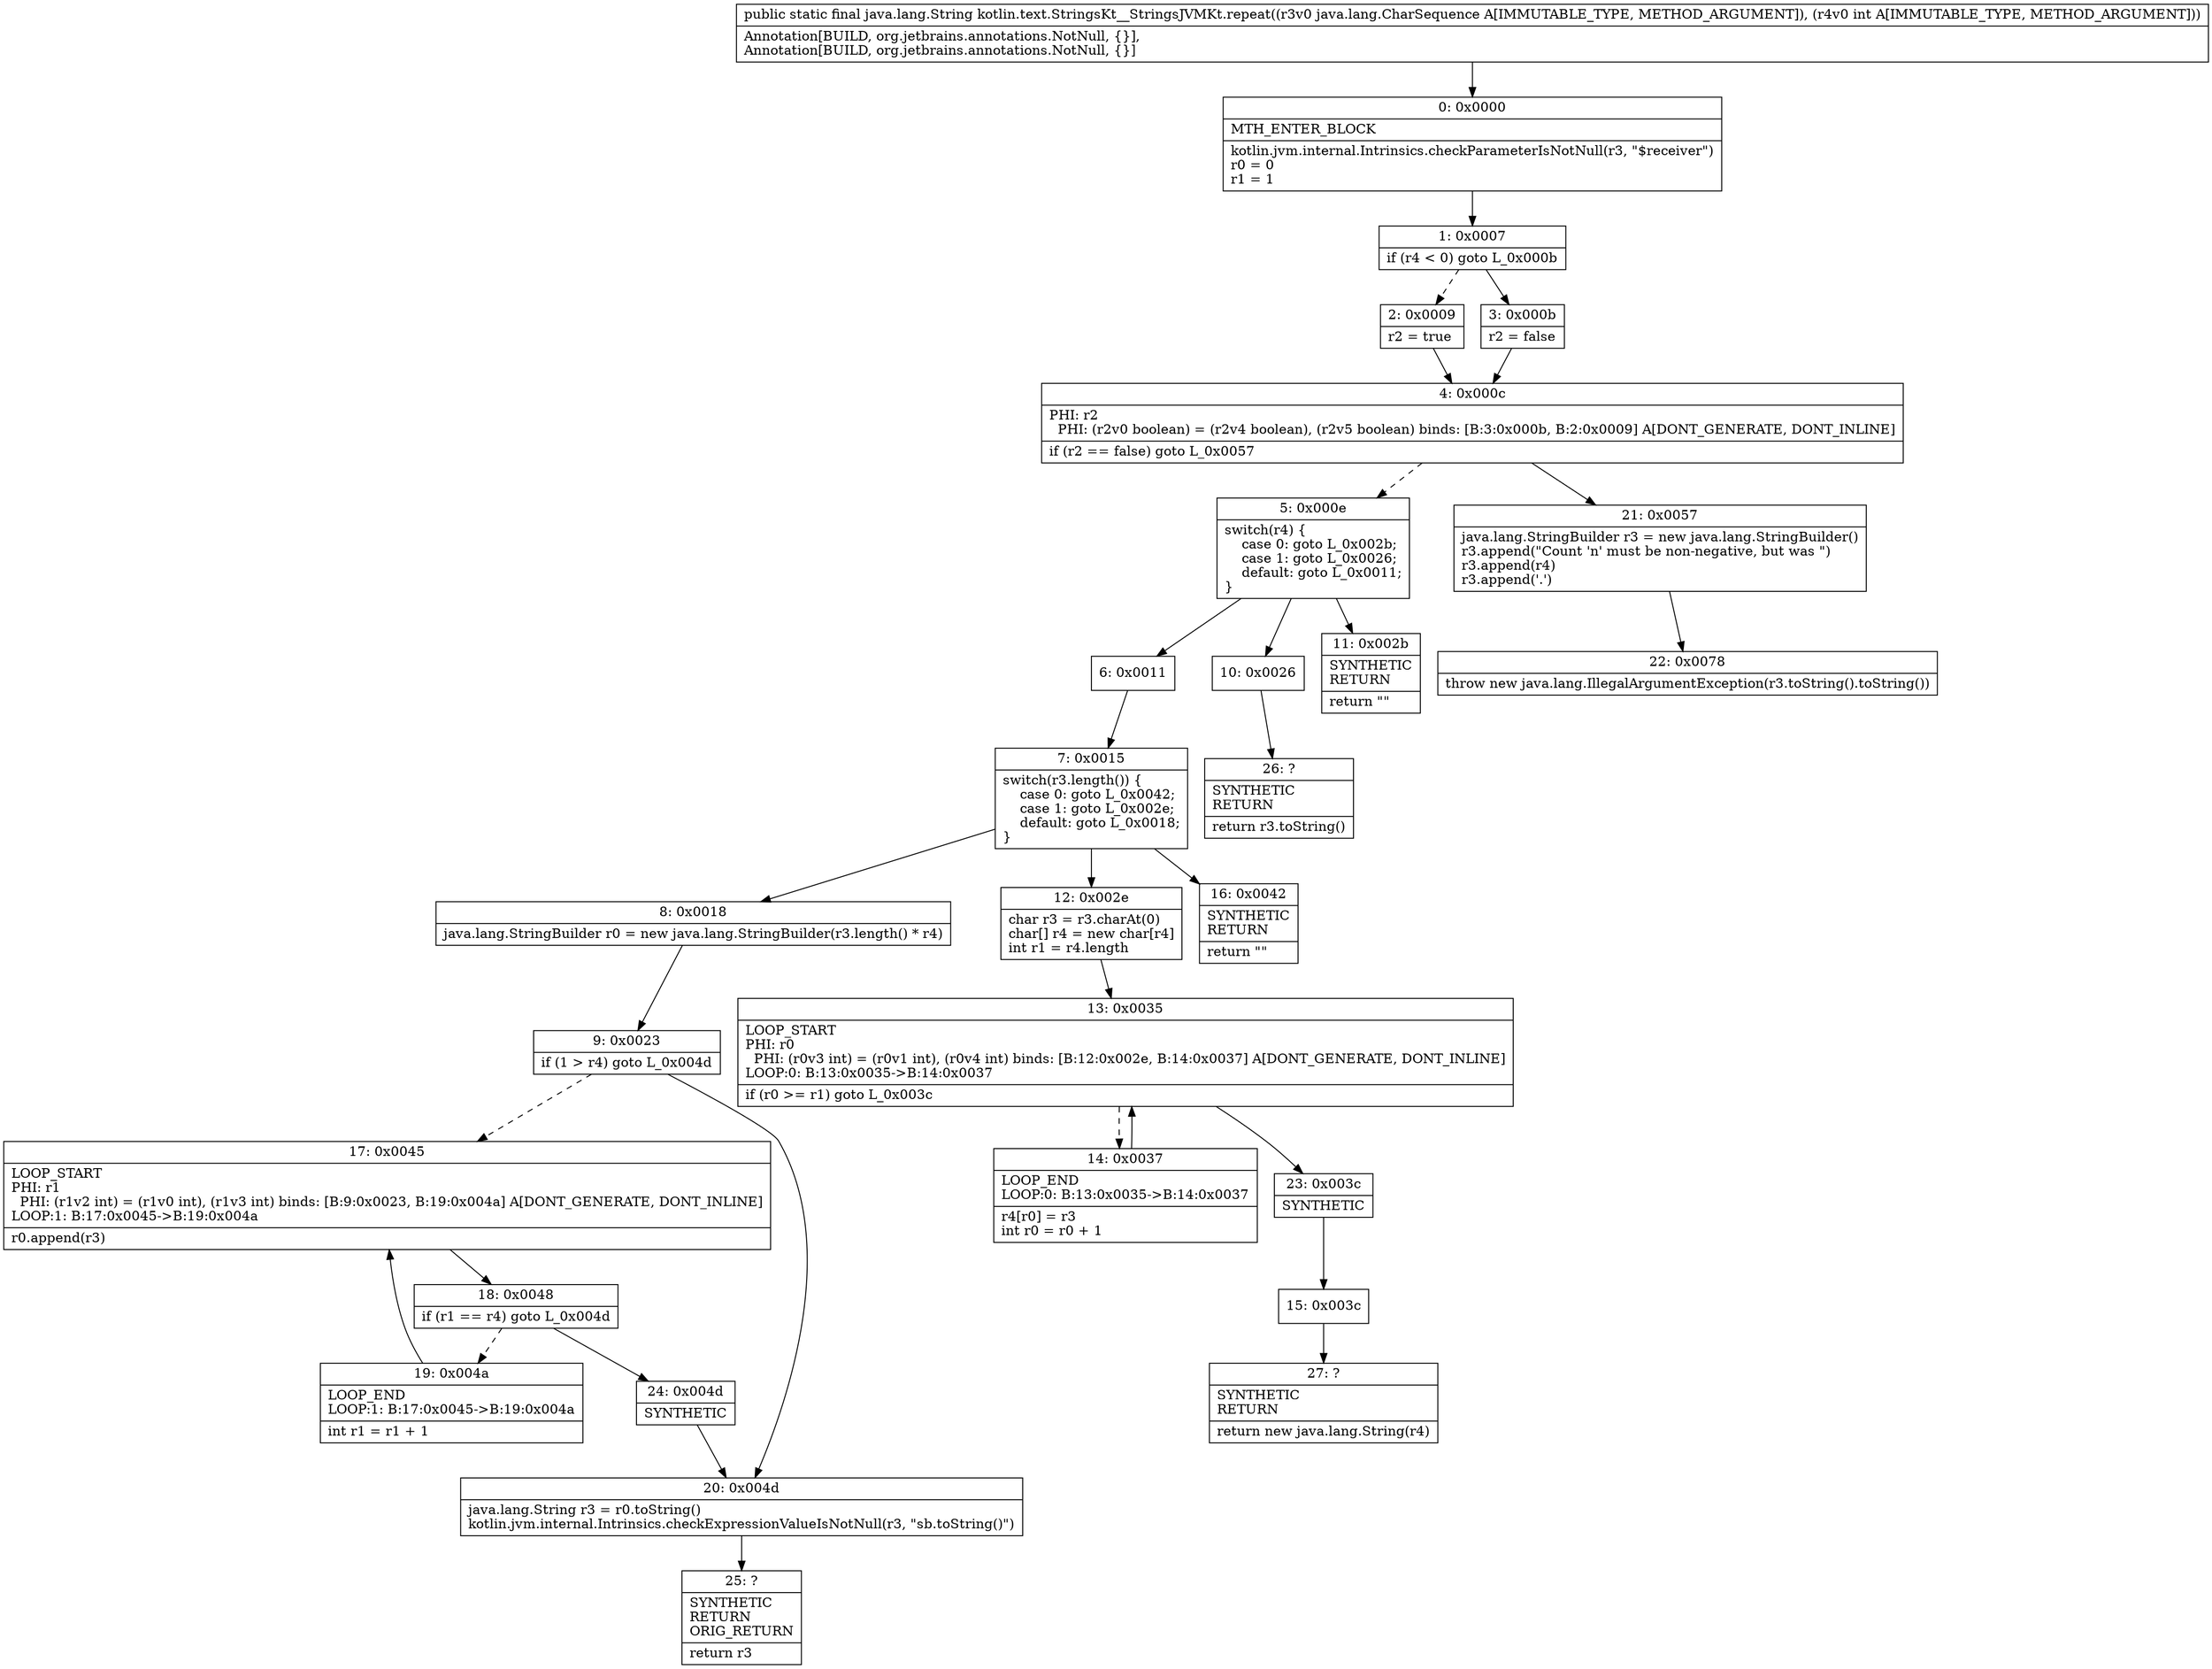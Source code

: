 digraph "CFG forkotlin.text.StringsKt__StringsJVMKt.repeat(Ljava\/lang\/CharSequence;I)Ljava\/lang\/String;" {
Node_0 [shape=record,label="{0\:\ 0x0000|MTH_ENTER_BLOCK\l|kotlin.jvm.internal.Intrinsics.checkParameterIsNotNull(r3, \"$receiver\")\lr0 = 0\lr1 = 1\l}"];
Node_1 [shape=record,label="{1\:\ 0x0007|if (r4 \< 0) goto L_0x000b\l}"];
Node_2 [shape=record,label="{2\:\ 0x0009|r2 = true\l}"];
Node_3 [shape=record,label="{3\:\ 0x000b|r2 = false\l}"];
Node_4 [shape=record,label="{4\:\ 0x000c|PHI: r2 \l  PHI: (r2v0 boolean) = (r2v4 boolean), (r2v5 boolean) binds: [B:3:0x000b, B:2:0x0009] A[DONT_GENERATE, DONT_INLINE]\l|if (r2 == false) goto L_0x0057\l}"];
Node_5 [shape=record,label="{5\:\ 0x000e|switch(r4) \{\l    case 0: goto L_0x002b;\l    case 1: goto L_0x0026;\l    default: goto L_0x0011;\l\}\l}"];
Node_6 [shape=record,label="{6\:\ 0x0011}"];
Node_7 [shape=record,label="{7\:\ 0x0015|switch(r3.length()) \{\l    case 0: goto L_0x0042;\l    case 1: goto L_0x002e;\l    default: goto L_0x0018;\l\}\l}"];
Node_8 [shape=record,label="{8\:\ 0x0018|java.lang.StringBuilder r0 = new java.lang.StringBuilder(r3.length() * r4)\l}"];
Node_9 [shape=record,label="{9\:\ 0x0023|if (1 \> r4) goto L_0x004d\l}"];
Node_10 [shape=record,label="{10\:\ 0x0026}"];
Node_11 [shape=record,label="{11\:\ 0x002b|SYNTHETIC\lRETURN\l|return \"\"\l}"];
Node_12 [shape=record,label="{12\:\ 0x002e|char r3 = r3.charAt(0)\lchar[] r4 = new char[r4]\lint r1 = r4.length\l}"];
Node_13 [shape=record,label="{13\:\ 0x0035|LOOP_START\lPHI: r0 \l  PHI: (r0v3 int) = (r0v1 int), (r0v4 int) binds: [B:12:0x002e, B:14:0x0037] A[DONT_GENERATE, DONT_INLINE]\lLOOP:0: B:13:0x0035\-\>B:14:0x0037\l|if (r0 \>= r1) goto L_0x003c\l}"];
Node_14 [shape=record,label="{14\:\ 0x0037|LOOP_END\lLOOP:0: B:13:0x0035\-\>B:14:0x0037\l|r4[r0] = r3\lint r0 = r0 + 1\l}"];
Node_15 [shape=record,label="{15\:\ 0x003c}"];
Node_16 [shape=record,label="{16\:\ 0x0042|SYNTHETIC\lRETURN\l|return \"\"\l}"];
Node_17 [shape=record,label="{17\:\ 0x0045|LOOP_START\lPHI: r1 \l  PHI: (r1v2 int) = (r1v0 int), (r1v3 int) binds: [B:9:0x0023, B:19:0x004a] A[DONT_GENERATE, DONT_INLINE]\lLOOP:1: B:17:0x0045\-\>B:19:0x004a\l|r0.append(r3)\l}"];
Node_18 [shape=record,label="{18\:\ 0x0048|if (r1 == r4) goto L_0x004d\l}"];
Node_19 [shape=record,label="{19\:\ 0x004a|LOOP_END\lLOOP:1: B:17:0x0045\-\>B:19:0x004a\l|int r1 = r1 + 1\l}"];
Node_20 [shape=record,label="{20\:\ 0x004d|java.lang.String r3 = r0.toString()\lkotlin.jvm.internal.Intrinsics.checkExpressionValueIsNotNull(r3, \"sb.toString()\")\l}"];
Node_21 [shape=record,label="{21\:\ 0x0057|java.lang.StringBuilder r3 = new java.lang.StringBuilder()\lr3.append(\"Count 'n' must be non\-negative, but was \")\lr3.append(r4)\lr3.append('.')\l}"];
Node_22 [shape=record,label="{22\:\ 0x0078|throw new java.lang.IllegalArgumentException(r3.toString().toString())\l}"];
Node_23 [shape=record,label="{23\:\ 0x003c|SYNTHETIC\l}"];
Node_24 [shape=record,label="{24\:\ 0x004d|SYNTHETIC\l}"];
Node_25 [shape=record,label="{25\:\ ?|SYNTHETIC\lRETURN\lORIG_RETURN\l|return r3\l}"];
Node_26 [shape=record,label="{26\:\ ?|SYNTHETIC\lRETURN\l|return r3.toString()\l}"];
Node_27 [shape=record,label="{27\:\ ?|SYNTHETIC\lRETURN\l|return new java.lang.String(r4)\l}"];
MethodNode[shape=record,label="{public static final java.lang.String kotlin.text.StringsKt__StringsJVMKt.repeat((r3v0 java.lang.CharSequence A[IMMUTABLE_TYPE, METHOD_ARGUMENT]), (r4v0 int A[IMMUTABLE_TYPE, METHOD_ARGUMENT]))  | Annotation[BUILD, org.jetbrains.annotations.NotNull, \{\}], \lAnnotation[BUILD, org.jetbrains.annotations.NotNull, \{\}]\l}"];
MethodNode -> Node_0;
Node_0 -> Node_1;
Node_1 -> Node_2[style=dashed];
Node_1 -> Node_3;
Node_2 -> Node_4;
Node_3 -> Node_4;
Node_4 -> Node_5[style=dashed];
Node_4 -> Node_21;
Node_5 -> Node_6;
Node_5 -> Node_10;
Node_5 -> Node_11;
Node_6 -> Node_7;
Node_7 -> Node_8;
Node_7 -> Node_12;
Node_7 -> Node_16;
Node_8 -> Node_9;
Node_9 -> Node_20;
Node_9 -> Node_17[style=dashed];
Node_10 -> Node_26;
Node_12 -> Node_13;
Node_13 -> Node_14[style=dashed];
Node_13 -> Node_23;
Node_14 -> Node_13;
Node_15 -> Node_27;
Node_17 -> Node_18;
Node_18 -> Node_19[style=dashed];
Node_18 -> Node_24;
Node_19 -> Node_17;
Node_20 -> Node_25;
Node_21 -> Node_22;
Node_23 -> Node_15;
Node_24 -> Node_20;
}

